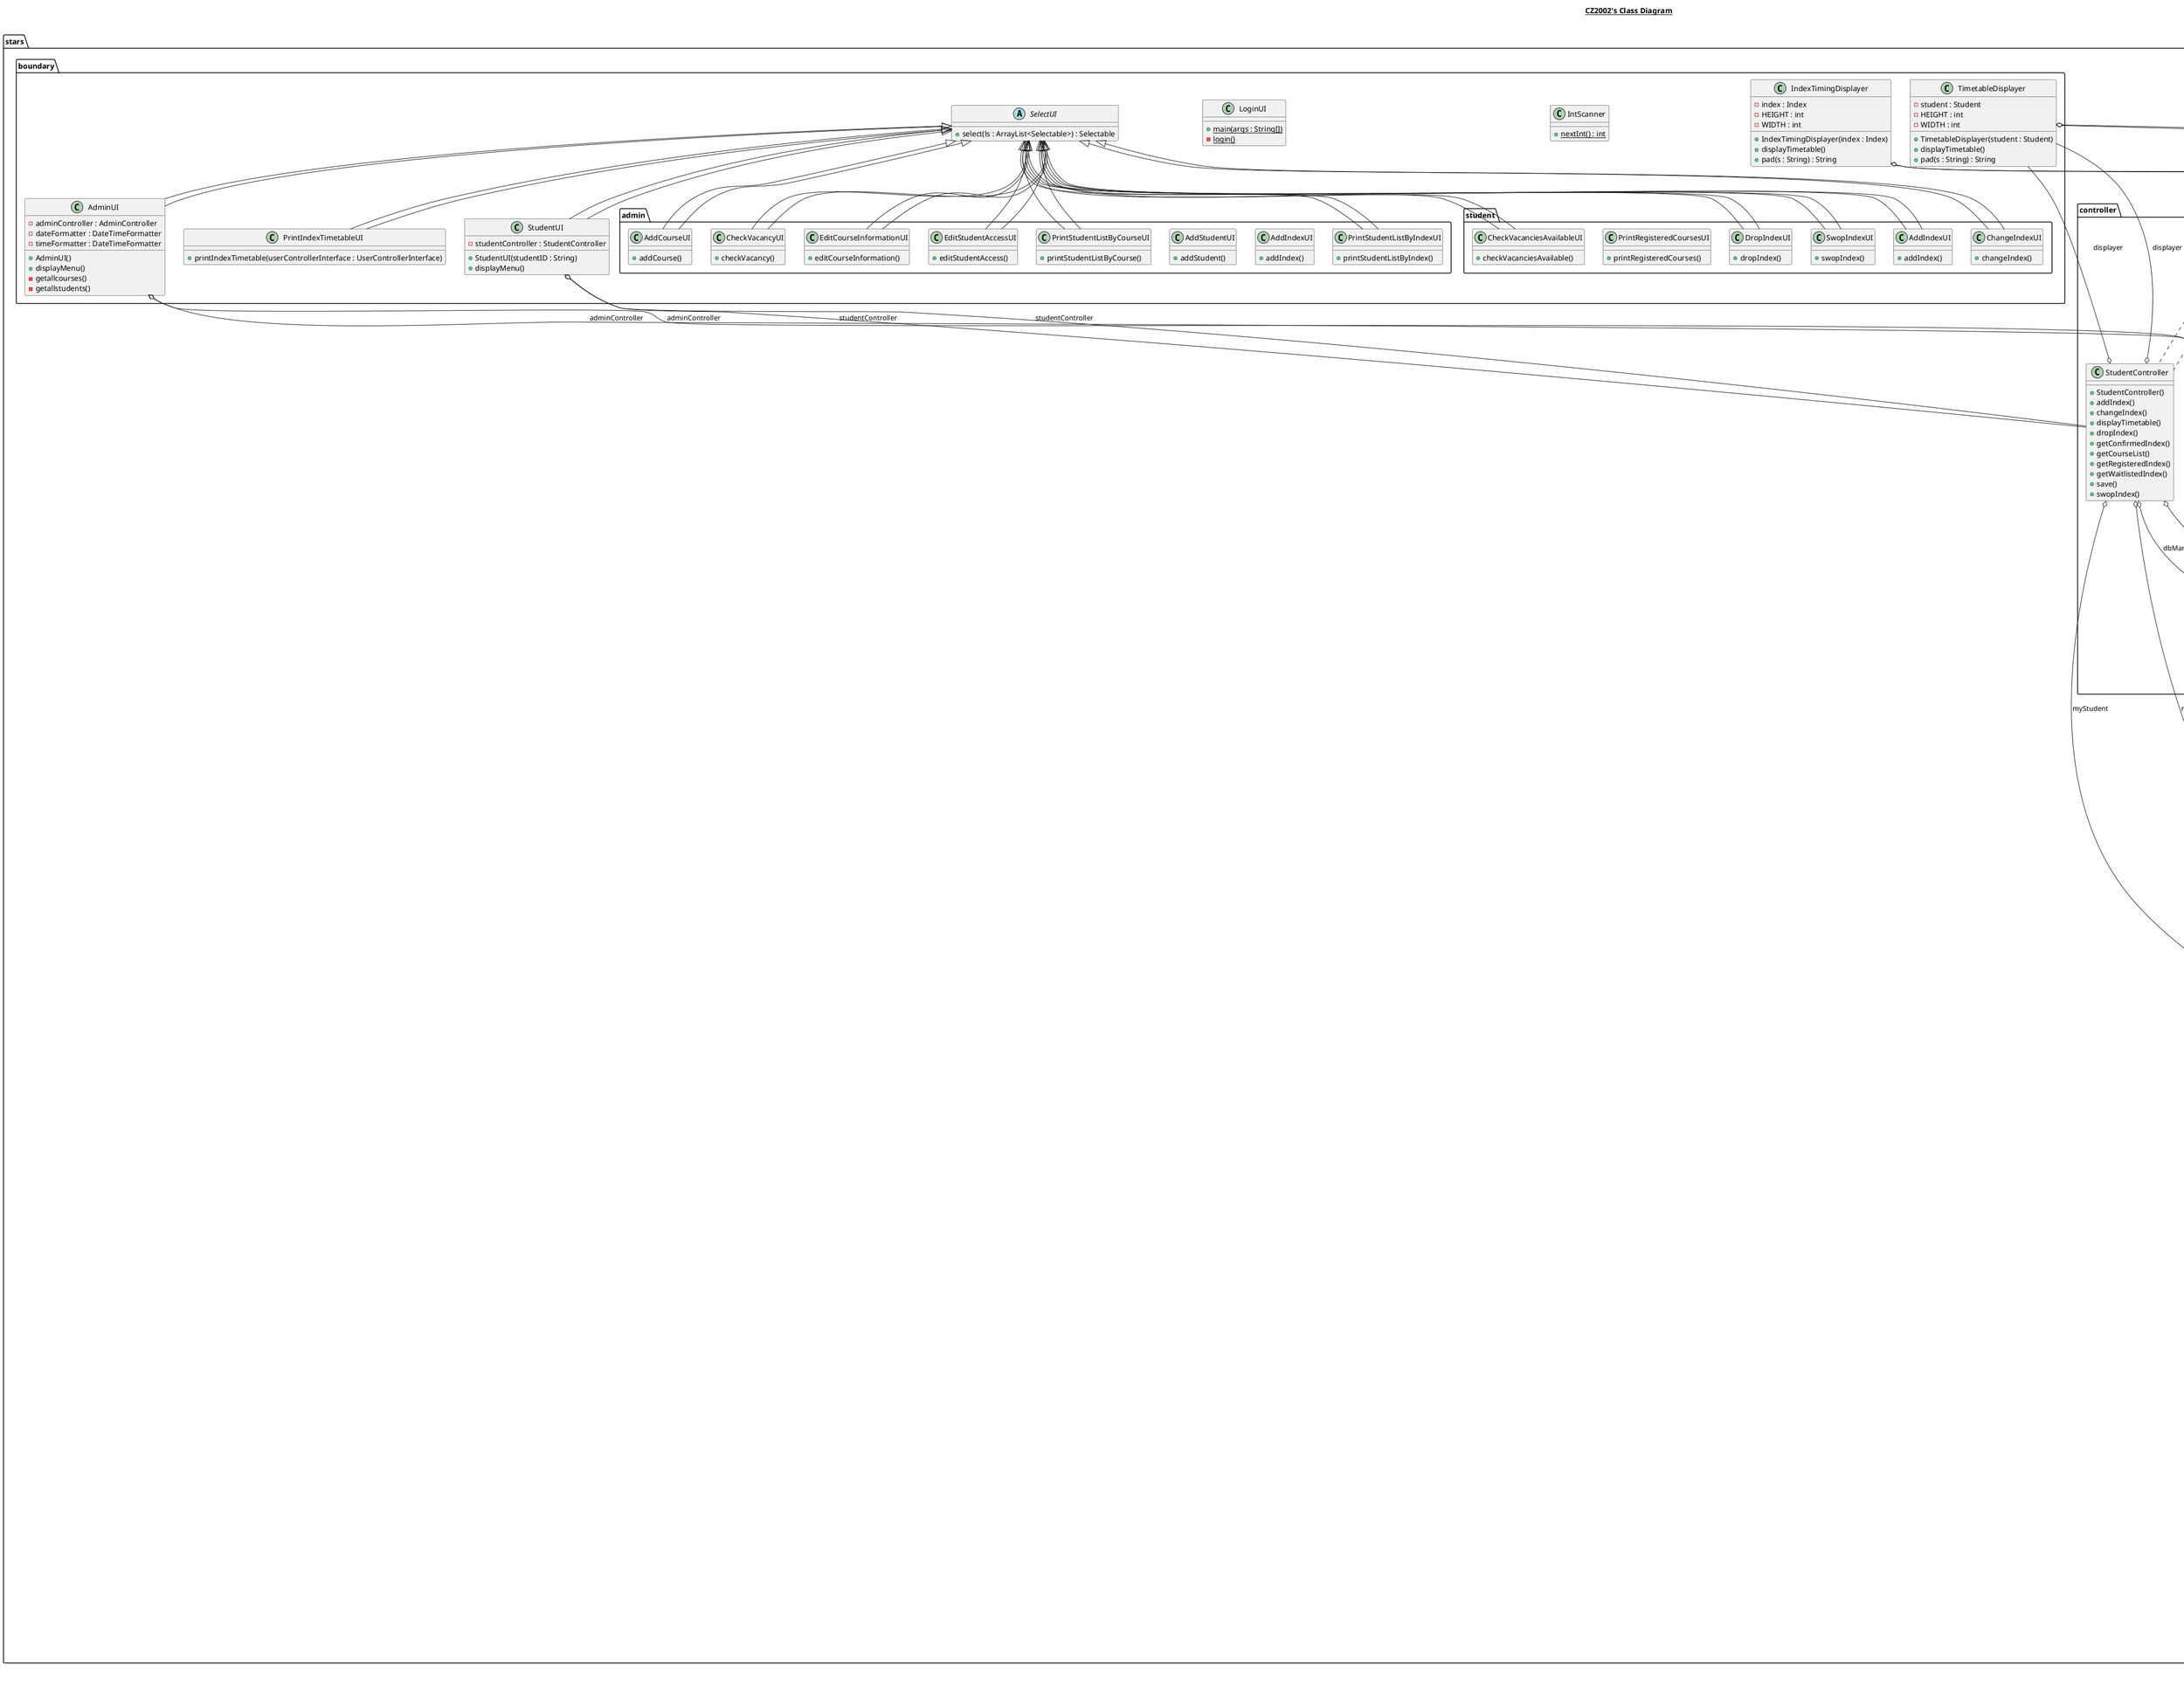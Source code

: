 @startuml

title __CZ2002's Class Diagram__\n

  namespace stars.boundary {
    class stars.boundary.AdminUI {
        - adminController : AdminController
        - dateFormatter : DateTimeFormatter
        - timeFormatter : DateTimeFormatter
        + AdminUI()
        + displayMenu()
        - getallcourses()
        - getallstudents()
    }
  }


  namespace stars.boundary {
    class stars.boundary.IndexTimingDisplayer {
        - index : Index
        - HEIGHT : int
        - WIDTH : int
        + IndexTimingDisplayer(index : Index)
        + displayTimetable()
        + pad(s : String) : String
    }
  }


  namespace stars.boundary {
    class stars.boundary.IntScanner {
        {static} + nextInt() : int
    }
  }


  namespace stars.boundary {
    class stars.boundary.LoginUI {
        {static} + main(args : String[])
        {static} - login()
    }
  }


  namespace stars.boundary {
    class stars.boundary.PrintIndexTimetableUI {
        + printIndexTimetable(userControllerInterface : UserControllerInterface)
    }
  }


  namespace stars.boundary {
    abstract class stars.boundary.SelectUI {
        + select(ls : ArrayList<Selectable>) : Selectable
    }
  }


  namespace stars.boundary {
    class stars.boundary.StudentUI {
        - studentController : StudentController
        + StudentUI(studentID : String)
        + displayMenu()
    }
  }


  namespace stars.boundary {
    class stars.boundary.TimetableDisplayer {
        - student : Student
        - HEIGHT : int
        - WIDTH : int
        + TimetableDisplayer(student : Student)
        + displayTimetable()
        + pad(s : String) : String
    }
  }




    namespace stars.controller {
    class stars.controller.AdminController {
        + AdminController()
        + addCourse()
        + addIndex()
        + addStudent()
        + addTiming()
        + changeIndexID()
        + createCourse()
        + createIndex()
        + createTiming()
        + dropIndex()
        + editAccess()
        + getCourseList()
        + getStudentList()
        + save()
        + setCourseID()
        + setVacancyLimit()
        }
    }


      namespace stars.controller {
        interface stars.controller.Authenticator {
            {abstract} + authenticate()
        }
      }


      namespace stars.controller {
        class stars.controller.DatabaseManager {
            - DATABASE_FILE : String
            + DatabaseManager()
            + addCourse()
            + addStudent()
            + findStudent()
            + getCoursesArray()
            + getStudentArray()
            + saveInformation()
            - loadInformation()
        }
      }


      namespace stars.controller {
        class stars.controller.FlatFileAdminAuthenticator {
            - ADMIN_ACCOUNT_FILE : String
            + authenticate()
        }
      }


      namespace stars.controller {
        class stars.controller.FlatFileStudentAuthenticator {
            - STUDENT_ACCOUNTS_FILE : String
            + addStudent()
            + authenticate()
            + editAccess()
        }
      }


      namespace stars.controller {
        class stars.controller.IndexStudentAdder {
            + addStudent()
        }
      }


      namespace stars.controller {
        class stars.controller.IndexStudentDropper {
            + dropStudent()
        }
      }


      namespace stars.controller {
        class stars.controller.IndexStudentSwopper {
            + swopStudent()
        }
      }


      namespace stars.controller {
        class stars.controller.LoginController {
            + verifyLogin()
        }
      }


      namespace stars.controller {
        class stars.controller.SetVacancyLimitController {
            + setVacancyLimit()
        }
      }


      namespace stars.controller {
        interface stars.controller.StudentAuthenticator {
            {abstract} + addStudent()
            {abstract} + editAccess()
        }
      }


      namespace stars.controller {
        class stars.controller.StudentController {
            + StudentController()
            + addIndex()
            + changeIndex()
            + displayTimetable()
            + dropIndex()
            + getConfirmedIndex()
            + getCourseList()
            + getRegisteredIndex()
            + getWaitlistedIndex()
            + save()
            + swopIndex()
        }
      }


      namespace stars.controller {
        class stars.controller.TimetableClashChecker {
            + checkClash()
            + checkClash()
        }
      }


      namespace stars.controller {
        interface stars.controller.UserControllerInterface {
            {abstract} + getCourseList()
        }
      }


      stars.controller.AdminController .up.|> stars.controller.UserControllerInterface
      stars.controller.AdminController o-- stars.controller.DatabaseManager : dbManager
      stars.controller.DatabaseManager o-- stars.entity.Database : db
      stars.controller.FlatFileAdminAuthenticator .up.|> stars.controller.Authenticator
      stars.controller.FlatFileStudentAuthenticator .up.|> stars.controller.StudentAuthenticator
      stars.controller.StudentController .up.|> stars.controller.UserControllerInterface
      stars.controller.StudentController o-- stars.controller.DatabaseManager : dbManager
      stars.controller.StudentController o-- stars.boundary.TimetableDisplayer : displayer
      stars.controller.StudentController o-- stars.entity.Student : myStudent


  namespace stars.entity {
    class stars.entity.Course {
        - au : int
        - courseID : String
        - courseName : String
        - indexList : ArrayList<Index>
        - school : String
        + Course(courseID : String, au : int, school : String, courseName : String)
        + addIndex(newIndex : Index) : boolean
        + getAu() : int
        + getCourseID() : String
        + getCourseName() : String
        + getIndexList() : ArrayList<Index>
        + getSchool() : String
        + print() : String
        + setAu(au : int)
        + setCourseID(courseID : String)
        + setCourseName(courseName : String)
        + setIndexList(indexList ArrayList<Index>) 
        + setSchool(school : String)
    }
  }


  namespace stars.entity {
    class stars.entity.Database {
        - coursesArray : ArrayList<Course>
        - studentArray : ArrayList<Student>
        + Database()
        + addCourse(course : Course) : boolean
        + addStudent(student : Student) : boolean
        + findStudent(studentID : String) : Student
        + getCoursesArray() : ArrayList<Course>
        + getStudentArray() : ArrayList<Student>
    }
  }


  namespace stars.entity {
    class stars.entity.EmailService {
        - student : Student
        - password : String
        - username : String
        + EmailService(student Student)
        + sendNotification(index : Index)
    }
  }


  namespace stars.entity {
    class stars.entity.Index {
        - confirmedList : ArrayList<Student>
        - indexNumber : int
        - timings : ArrayList<Timing>
        - vacancy : int
        - vacancyLimit : int
        - course : Course
        - waitList : ArrayList<Student>
        + Index(course : Course, vacancy : int, indexNumber : int)
        + addStudentToConfirmedList(student : Student)
        + addStudentToWaitList(student : Student)
        + addTiming(newTiming : Timing) : boolean
        + dequeueStudent() : Student
        + dropStudentFromConfirmedList(student : Student)
        + dropStudentFromWaitList(student : Student)
        + getAU() : int
        + getConfirmedList() : ArrayList<Student>
        + getCourse() : Course
        + getIndexNumber() : int
        + getTimings() ArrayList<Timing>
        + getVacancy() : int
        + getVacancyLimit() : int
        + getWaitList() : ArrayList<Student> 
        + insertStudentToWaitList(student : Student, location : int)
        + print() : String
        + setConfirmedList(confirmedList : ArrayList<Student>)
        + setCourse(course : Course)
        + setIndexNumber(indexNumber : int)
        + setTimings(timings : ArrayList<Timing>)
        + setVacancy(vacancy : UserControllerInterface)
        + setVacancyLimit(newVacancyLimit : int)
        + setWaitList(waitList : ArrayList<Student>)
    }
  }


  namespace stars.entity {
    interface stars.entity.NotificationInterface {
        {abstract} + sendNotification(index : Index)
    }
  }


  namespace stars.entity {
    interface stars.entity.Selectable {
        {abstract} + print() : String
    }
  }


  namespace stars.entity {
    class stars.entity.Student {
        - degree : String
        - email : String
        - gender : String
        - nationality : String
        - studentID : String
        - studentName : String
        - registeredCourses : StudentRegisteredCourses
        - notificationService : NotificationInterface
        + Student(studentName : String, nationality : String, gender : String, studentID : String, degree : String, email : String)
        + addIndex(index : Index) : boolean
        + changeIndex(oldIndex : Index, newIndex : Index) : boolean
        + checkChangeIndex(friendIndex : Index, myIndex : Index) : boolean
        + dropIndex(index : Index) : boolean
        + getConfirmedIndex() : ArrayList<Index>
        + getDegree() : String
        + getEmail() : String
        + getGender() : String
        + getNationality() : String
        + getRegisteredIndex() : ArrayList<Index>
        + getStudentID() : String
        + getStudentName() : String
        + getWaitlistedIndex() : ArrayList<Index>
        + getregisteredCourses() : StudentRegisteredCourses
        + moveToConfirmed(index : Index)
        + print() : String
        + sendNotification(index : Index)
        + swopPlaces(friendIndex : Index, friend : Student) : boolean
    }
  }


  namespace stars.entity {
    class stars.entity.StudentRegisteredCourses {
        - AU : int
        - confirmedIndexArray : ArrayList<Index>
        - waitlistedIndexArray : ArrayList<Index>
        - owner : Student
        + StudentRegisteredCourses(owner : Student)
        + addAU(au : int)
        + addIndex(index : Index) : boolean
        + addToConfirmedIndexArray(index : Index)
        + addToWaitlistedIndexArray(index : Index)
        + changeIndex(oldIndex : Index, newIndex : Index) : boolean
        + dropIndex(index : Index) : boolean
        + getAU() : int
        + getConfirmedIndexArray() : ArrayList<Index>
        + getIndexList() : ArrayList<Index>
        + getOwner() : Student
        + getWaitlistedIndexArray() : ArrayList<Index>
        + moveToConfirmed(index : Index)
        + removeFromConfirmedIndexArray(index : Index)
        + removeFromWaitlistedIndexArray(index : Index)
        + swopPlaces(friendIndex : Index, friend : Student) : boolean
    }
  }


  namespace stars.entity {
    class stars.entity.Timing {
        - end : LocalTime
        - start : LocalTime
        - day : Day
        - type : Type
        + Timing(day : Day, type : Type, start : LocalTime, end : LocalTime)
        + checkOverlap(otherTiming : Timing) : boolean
        + getDay() : Day
        + getEnd() : LocalTime
        + getStart() : LocalTime
        + getType() : Type
        + setEnd(end : LocalTime)
        + setStart(start : LocalTime)
    }
  }


  namespace stars.entity {
    enum Day {
      FRI
      MON
      THU
      TUE
      WED
    }
  }


  namespace stars.entity {
    enum Type {
      LAB
      LEC
      TUT
    }
  }

    namespace stars.boundary {
      namespace admin {
        class stars.boundary.admin.AddCourseUI {
            + addCourse()
        }
      }
    }


    namespace stars.boundary {
      namespace admin {
        class stars.boundary.admin.AddIndexUI {
            + addIndex()
        }
      }
    }


    namespace stars.boundary {
      namespace admin {
        class stars.boundary.admin.AddStudentUI {
            + addStudent()
        }
      }
    }


    namespace stars.boundary {
      namespace admin {
        class stars.boundary.admin.CheckVacancyUI {
            + checkVacancy()
        }
      }
    }


    namespace stars.boundary {
      namespace admin {
        class stars.boundary.admin.EditCourseInformationUI {
            + editCourseInformation()
        }
      }
    }


    namespace stars.boundary {
      namespace admin {
        class stars.boundary.admin.EditStudentAccessUI {
            + editStudentAccess()
        }
      }
    }


    namespace stars.boundary {
      namespace admin {
        class stars.boundary.admin.PrintStudentListByCourseUI {
            + printStudentListByCourse()
        }
      }
    }


    namespace stars.boundary {
      namespace admin {
        class stars.boundary.admin.PrintStudentListByIndexUI {
            + printStudentListByIndex()
        }
      }
    }


      namespace stars.boundary {
        namespace student {
          class stars.boundary.student.AddIndexUI {
              + addIndex()
          }
        }
      }


      namespace stars.boundary {
        namespace student {
          class stars.boundary.student.ChangeIndexUI {
              + changeIndex()
          }
        }
      }


      namespace stars.boundary {
        namespace student {
          class stars.boundary.student.CheckVacanciesAvailableUI {
              + checkVacanciesAvailable()
          }
        }
      }


      namespace stars.boundary {
        namespace student {
          class stars.boundary.student.DropIndexUI {
              + dropIndex()
          }
        }
      }


      namespace stars.boundary {
        namespace student {
          class stars.boundary.student.PrintRegisteredCoursesUI {
              + printRegisteredCourses()
          }
        }
      }


      namespace stars.boundary {
        namespace student {
          class stars.boundary.student.SwopIndexUI {
              + swopIndex()
          }
        }
      }


      stars.boundary.student.AddIndexUI -up-|> stars.boundary.SelectUI
      stars.boundary.student.ChangeIndexUI -up-|> stars.boundary.SelectUI
      stars.boundary.student.CheckVacanciesAvailableUI -up-|> stars.boundary.SelectUI
      stars.boundary.student.DropIndexUI -up-|> stars.boundary.SelectUI
      stars.boundary.student.SwopIndexUI -up-|> stars.boundary.SelectUI





    stars.boundary.admin.AddCourseUI -up-|> stars.boundary.SelectUI
    stars.boundary.admin.CheckVacancyUI -up-|> stars.boundary.SelectUI
    stars.boundary.admin.EditCourseInformationUI -up-|> stars.boundary.SelectUI
    stars.boundary.admin.EditStudentAccessUI -up-|> stars.boundary.SelectUI
    stars.boundary.admin.PrintStudentListByCourseUI -up-|> stars.boundary.SelectUI
    stars.boundary.admin.PrintStudentListByIndexUI -up-|> stars.boundary.SelectUI




  stars.entity.Course .up.|> java.io.Serializable
  stars.entity.Course .up.|> stars.entity.Selectable
  stars.entity.Database .up.|> java.io.Serializable
  stars.entity.EmailService .up.|> stars.entity.NotificationInterface
  stars.entity.EmailService o-- stars.entity.Student : student
  stars.entity.Index .up.|> java.io.Serializable
  stars.entity.Index .up.|> stars.entity.Selectable
  stars.entity.Index o-- stars.entity.Course : course
  stars.entity.Student .up.|> java.io.Serializable
  stars.entity.Student .up.|> stars.entity.Selectable
  stars.entity.Student o-- stars.entity.NotificationInterface : notificationService
  stars.entity.Student o-- stars.entity.StudentRegisteredCourses : registeredCourses
  stars.entity.StudentRegisteredCourses .up.|> java.io.Serializable
  stars.entity.StudentRegisteredCourses o-- stars.entity.Student : owner
  stars.entity.Timing .up.|> java.io.Serializable
  stars.entity.Timing o-- stars.entity.Timing.Day : day
  stars.entity.Timing o-- stars.entity.Timing.Type : type
  stars.entity.Timing +-down- stars.entity.Timing.Day
  stars.entity.Timing +-down- stars.entity.Timing.Type

  stars.boundary.AdminUI -up-|> stars.boundary.SelectUI
  stars.boundary.AdminUI o-- stars.controller.AdminController : adminController
  stars.boundary.IndexTimingDisplayer o-- stars.entity.Index : index
  stars.boundary.PrintIndexTimetableUI -up-|> stars.boundary.SelectUI
  stars.boundary.StudentUI -up-|> stars.boundary.SelectUI
  stars.boundary.StudentUI o-- stars.controller.StudentController : studentController
  stars.boundary.TimetableDisplayer o-- stars.entity.Student : student
  stars.boundary.admin.AddCourseUI -up-|> stars.boundary.SelectUI
  stars.boundary.admin.CheckVacancyUI -up-|> stars.boundary.SelectUI
  stars.boundary.admin.EditCourseInformationUI -up-|> stars.boundary.SelectUI
  stars.boundary.admin.EditStudentAccessUI -up-|> stars.boundary.SelectUI
  stars.boundary.admin.PrintStudentListByCourseUI -up-|> stars.boundary.SelectUI
  stars.boundary.admin.PrintStudentListByIndexUI -up-|> stars.boundary.SelectUI
  stars.boundary.student.AddIndexUI -up-|> stars.boundary.SelectUI
  stars.boundary.student.ChangeIndexUI -up-|> stars.boundary.SelectUI
  stars.boundary.student.CheckVacanciesAvailableUI -up-|> stars.boundary.SelectUI
  stars.boundary.student.DropIndexUI -up-|> stars.boundary.SelectUI
  stars.boundary.student.SwopIndexUI -up-|> stars.boundary.SelectUI
  stars.controller.AdminController .up.|> stars.controller.UserControllerInterface
  stars.controller.AdminController o-- stars.controller.DatabaseManager : dbManager
  stars.controller.DatabaseManager o-- stars.entity.Database : db
  stars.controller.FlatFileAdminAuthenticator .up.|> stars.controller.Authenticator
  stars.controller.FlatFileStudentAuthenticator .up.|> stars.controller.StudentAuthenticator
  stars.controller.StudentController .up.|> stars.controller.UserControllerInterface
  stars.controller.StudentController o-- stars.controller.DatabaseManager : dbManager
  stars.controller.StudentController o-- stars.boundary.TimetableDisplayer : displayer
  stars.controller.StudentController o-- stars.entity.Student : myStudent
  stars.entity.Course .up.|> java.io.Serializable
  stars.entity.Course .up.|> stars.entity.Selectable
  stars.entity.Database .up.|> java.io.Serializable
  stars.entity.EmailService .up.|> stars.entity.NotificationInterface
  stars.entity.EmailService o-- stars.entity.Student : student
  stars.entity.Index .up.|> java.io.Serializable
  stars.entity.Index .up.|> stars.entity.Selectable
  stars.entity.Index o-- stars.entity.Course : course
  stars.entity.Student .up.|> java.io.Serializable
  stars.entity.Student .up.|> stars.entity.Selectable
  stars.entity.Student o-- stars.entity.NotificationInterface : notificationService
  stars.entity.Student o-- stars.entity.StudentRegisteredCourses : registeredCourses
  stars.entity.StudentRegisteredCourses .up.|> java.io.Serializable
  stars.entity.StudentRegisteredCourses o-- stars.entity.Student : owner
  stars.entity.Timing .up.|> java.io.Serializable
  stars.entity.Timing o-- stars.entity.Timing.Day : day
  stars.entity.Timing o-- stars.entity.Timing.Type : type

  stars.boundary.AdminUI -up-|> stars.boundary.SelectUI
    stars.boundary.AdminUI o-- stars.controller.AdminController : adminController
    stars.boundary.IndexTimingDisplayer o-- stars.entity.Index : index
    stars.boundary.PrintIndexTimetableUI -up-|> stars.boundary.SelectUI
    stars.boundary.StudentUI -up-|> stars.boundary.SelectUI
    stars.boundary.StudentUI o-- stars.controller.StudentController : studentController
    stars.boundary.TimetableDisplayer o-- stars.entity.Student : student


right footer


PlantUML diagram generated by SketchIt! (https://bitbucket.org/pmesmeur/sketch.it)
For more information about this tool, please contact philippe.mesmeur@gmail.com
endfooter

@enduml

